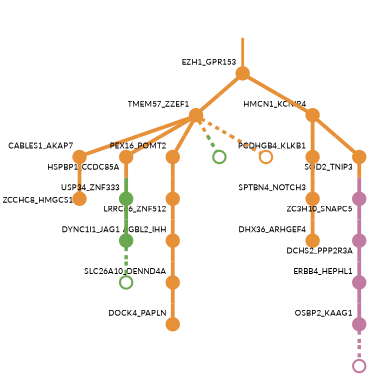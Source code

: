 strict digraph  {
graph[splines=false]; nodesep=0.7; rankdir=TB; ranksep=0.6; forcelabels=true; dpi=600; size=2.5;
0 [color="#e69138ff", fillcolor="#e69138ff", fixedsize=true, fontname=Lato, fontsize="12pt", height="0.25", label="", penwidth=3, shape=circle, style=filled, xlabel=EZH1_GPR153];
1 [color="#e69138ff", fillcolor="#e69138ff", fixedsize=true, fontname=Lato, fontsize="12pt", height="0.25", label="", penwidth=3, shape=circle, style=filled, xlabel=TMEM57_ZZEF1];
9 [color="#e69138ff", fillcolor="#e69138ff", fixedsize=true, fontname=Lato, fontsize="12pt", height="0.25", label="", penwidth=3, shape=circle, style=filled, xlabel=HMCN1_KCNIP4];
11 [color="#e69138ff", fillcolor="#e69138ff", fixedsize=true, fontname=Lato, fontsize="12pt", height="0.25", label="", penwidth=3, shape=circle, style=filled, xlabel=CABLES1_AKAP7];
12 [color="#e69138ff", fillcolor="#e69138ff", fixedsize=true, fontname=Lato, fontsize="12pt", height="0.25", label="", penwidth=3, shape=circle, style=filled, xlabel=HSPBP1_CCDC85A];
13 [color="#e69138ff", fillcolor="#e69138ff", fixedsize=true, fontname=Lato, fontsize="12pt", height="0.25", label="", penwidth=3, shape=circle, style=filled, xlabel=PEX16_POMT2];
21 [color="#6aa84fff", fillcolor="#6aa84fff", fixedsize=true, fontname=Lato, fontsize="12pt", height="0.25", label="", penwidth=3, shape=circle, style=solid, xlabel=""];
24 [color="#e69138ff", fillcolor="#e69138ff", fixedsize=true, fontname=Lato, fontsize="12pt", height="0.25", label="", penwidth=3, shape=circle, style=solid, xlabel=""];
2 [color="#e69138ff", fillcolor="#e69138ff", fixedsize=true, fontname=Lato, fontsize="12pt", height="0.25", label="", penwidth=3, shape=circle, style=filled, xlabel=SPTBN4_NOTCH3];
19 [color="#e69138ff", fillcolor="#e69138ff", fixedsize=true, fontname=Lato, fontsize="12pt", height="0.25", label="", penwidth=3, shape=circle, style=filled, xlabel=DHX36_ARHGEF4];
3 [color="#c27ba0ff", fillcolor="#c27ba0ff", fixedsize=true, fontname=Lato, fontsize="12pt", height="0.25", label="", penwidth=3, shape=circle, style=filled, xlabel=ZC3H10_SNAPC5];
15 [color="#c27ba0ff", fillcolor="#c27ba0ff", fixedsize=true, fontname=Lato, fontsize="12pt", height="0.25", label="", penwidth=3, shape=circle, style=filled, xlabel=DCHS2_PPP2R3A];
4 [color="#e69138ff", fillcolor="#e69138ff", fixedsize=true, fontname=Lato, fontsize="12pt", height="0.25", label="", penwidth=3, shape=circle, style=filled, xlabel=PCDHGB4_KLKB1];
6 [color="#c27ba0ff", fillcolor="#c27ba0ff", fixedsize=true, fontname=Lato, fontsize="12pt", height="0.25", label="", penwidth=3, shape=circle, style=filled, xlabel=OSBP2_KAAG1];
23 [color="#c27ba0ff", fillcolor="#c27ba0ff", fixedsize=true, fontname=Lato, fontsize="12pt", height="0.25", label="", penwidth=3, shape=circle, style=solid, xlabel=""];
7 [color="#e69138ff", fillcolor="#e69138ff", fixedsize=true, fontname=Lato, fontsize="12pt", height="0.25", label="", penwidth=3, shape=circle, style=filled, xlabel=AGBL2_IHH];
17 [color="#e69138ff", fillcolor="#e69138ff", fixedsize=true, fontname=Lato, fontsize="12pt", height="0.25", label="", penwidth=3, shape=circle, style=filled, xlabel=SLC26A10_DENND4A];
8 [color="#6aa84fff", fillcolor="#6aa84fff", fixedsize=true, fontname=Lato, fontsize="12pt", height="0.25", label="", penwidth=3, shape=circle, style=filled, xlabel=USP34_ZNF333];
10 [color="#6aa84fff", fillcolor="#6aa84fff", fixedsize=true, fontname=Lato, fontsize="12pt", height="0.25", label="", penwidth=3, shape=circle, style=filled, xlabel=DYNC1I1_JAG1];
18 [color="#e69138ff", fillcolor="#e69138ff", fixedsize=true, fontname=Lato, fontsize="12pt", height="0.25", label="", penwidth=3, shape=circle, style=filled, xlabel=SOD2_TNIP3];
22 [color="#6aa84fff", fillcolor="#6aa84fff", fixedsize=true, fontname=Lato, fontsize="12pt", height="0.25", label="", penwidth=3, shape=circle, style=solid, xlabel=""];
5 [color="#e69138ff", fillcolor="#e69138ff", fixedsize=true, fontname=Lato, fontsize="12pt", height="0.25", label="", penwidth=3, shape=circle, style=filled, xlabel=ZCCHC8_HMGCS1];
16 [color="#e69138ff", fillcolor="#e69138ff", fixedsize=true, fontname=Lato, fontsize="12pt", height="0.25", label="", penwidth=3, shape=circle, style=filled, xlabel=LRRC66_ZNF512];
14 [color="#c27ba0ff", fillcolor="#c27ba0ff", fixedsize=true, fontname=Lato, fontsize="12pt", height="0.25", label="", penwidth=3, shape=circle, style=filled, xlabel=ERBB4_HEPHL1];
20 [color="#e69138ff", fillcolor="#e69138ff", fixedsize=true, fontname=Lato, fontsize="12pt", height="0.25", label="", penwidth=3, shape=circle, style=filled, xlabel=DOCK4_PAPLN];
normal [label="", penwidth=3, style=invis, xlabel=EZH1_GPR153];
0 -> 1  [arrowsize=0, color="#e69138ff;0.5:#e69138ff", minlen="1.0", penwidth="5.5", style=solid];
0 -> 9  [arrowsize=0, color="#e69138ff;0.5:#e69138ff", minlen="1.0", penwidth="5.5", style=solid];
1 -> 11  [arrowsize=0, color="#e69138ff;0.5:#e69138ff", minlen="1.0", penwidth="5.5", style=solid];
1 -> 12  [arrowsize=0, color="#e69138ff;0.5:#e69138ff", minlen="1.0", penwidth="5.5", style=solid];
1 -> 13  [arrowsize=0, color="#e69138ff;0.5:#e69138ff", minlen="1.0", penwidth="5.5", style=solid];
1 -> 21  [arrowsize=0, color="#e69138ff;0.5:#6aa84fff", minlen="1.0274724960327148", penwidth=5, style=dashed];
1 -> 24  [arrowsize=0, color="#e69138ff;0.5:#e69138ff", minlen="1.0274724960327148", penwidth=5, style=dashed];
9 -> 4  [arrowsize=0, color="#e69138ff;0.5:#e69138ff", minlen="1.3516483306884766", penwidth="5.5", style=solid];
9 -> 18  [arrowsize=0, color="#e69138ff;0.5:#e69138ff", minlen="1.0549451112747192", penwidth="5.5", style=solid];
11 -> 5  [arrowsize=0, color="#e69138ff;0.5:#e69138ff", minlen="1.197802186012268", penwidth="5.5", style=solid];
12 -> 8  [arrowsize=0, color="#e69138ff;0.5:#6aa84fff", minlen="1.1648352146148682", penwidth="5.5", style=solid];
13 -> 16  [arrowsize=0, color="#e69138ff;0.5:#e69138ff", minlen="1.0659340620040894", penwidth="5.5", style=solid];
2 -> 19  [arrowsize=0, color="#e69138ff;0.5:#e69138ff", minlen="1.0549451112747192", penwidth="5.5", style=solid];
3 -> 15  [arrowsize=0, color="#c27ba0ff;0.5:#c27ba0ff", minlen="1.0659340620040894", penwidth="5.5", style=solid];
15 -> 14  [arrowsize=0, color="#c27ba0ff;0.5:#c27ba0ff", minlen="1.076923131942749", penwidth="5.5", style=solid];
4 -> 2  [arrowsize=0, color="#e69138ff;0.5:#e69138ff", minlen="1.5054945945739746", penwidth="5.5", style=solid];
6 -> 23  [arrowsize=0, color="#c27ba0ff;0.5:#c27ba0ff", minlen="1.0274724960327148", penwidth=5, style=dashed];
7 -> 17  [arrowsize=0, color="#e69138ff;0.5:#e69138ff", minlen="1.0659340620040894", penwidth="5.5", style=solid];
17 -> 20  [arrowsize=0, color="#e69138ff;0.5:#e69138ff", minlen="1.0549451112747192", penwidth="5.5", style=solid];
8 -> 10  [arrowsize=0, color="#6aa84fff;0.5:#6aa84fff", minlen="1.1208791732788086", penwidth="5.5", style=solid];
10 -> 22  [arrowsize=0, color="#6aa84fff;0.5:#6aa84fff", minlen="1.0274724960327148", penwidth=5, style=dashed];
18 -> 3  [arrowsize=0, color="#e69138ff;0.5:#c27ba0ff", minlen="1.4395604133605957", penwidth="5.5", style=solid];
16 -> 7  [arrowsize=0, color="#e69138ff;0.5:#e69138ff", minlen="1.186813235282898", penwidth="5.5", style=solid];
14 -> 6  [arrowsize=0, color="#c27ba0ff;0.5:#c27ba0ff", minlen="1.186813235282898", penwidth="5.5", style=solid];
normal -> 0  [arrowsize=0, color="#e69138ff", label="", penwidth=4, style=solid];
}

